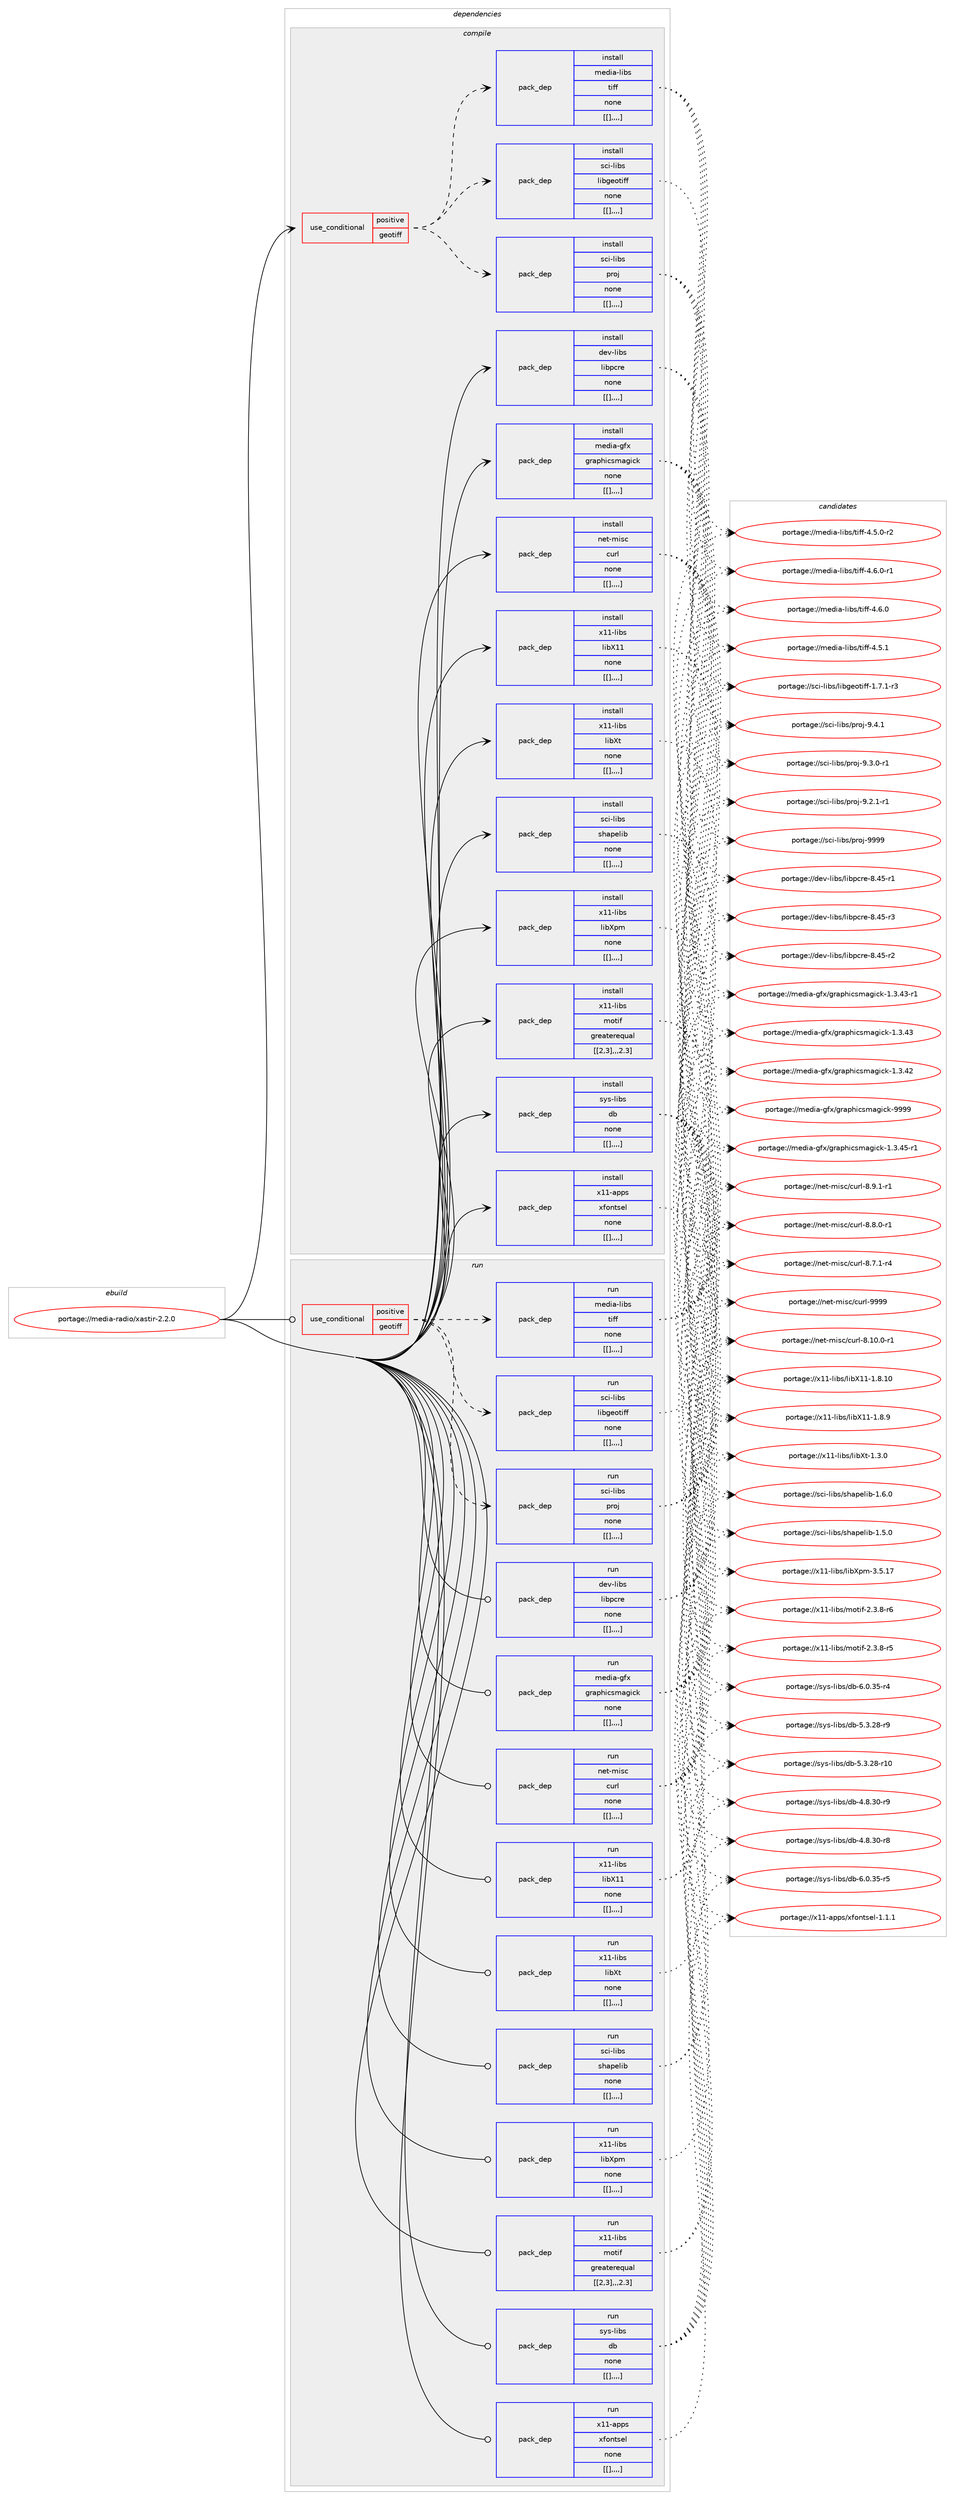 digraph prolog {

# *************
# Graph options
# *************

newrank=true;
concentrate=true;
compound=true;
graph [rankdir=LR,fontname=Helvetica,fontsize=10,ranksep=1.5];#, ranksep=2.5, nodesep=0.2];
edge  [arrowhead=vee];
node  [fontname=Helvetica,fontsize=10];

# **********
# The ebuild
# **********

subgraph cluster_leftcol {
color=gray;
label=<<i>ebuild</i>>;
id [label="portage://media-radio/xastir-2.2.0", color=red, width=4, href="../media-radio/xastir-2.2.0.svg"];
}

# ****************
# The dependencies
# ****************

subgraph cluster_midcol {
color=gray;
label=<<i>dependencies</i>>;
subgraph cluster_compile {
fillcolor="#eeeeee";
style=filled;
label=<<i>compile</i>>;
subgraph cond82613 {
dependency328178 [label=<<TABLE BORDER="0" CELLBORDER="1" CELLSPACING="0" CELLPADDING="4"><TR><TD ROWSPAN="3" CELLPADDING="10">use_conditional</TD></TR><TR><TD>positive</TD></TR><TR><TD>geotiff</TD></TR></TABLE>>, shape=none, color=red];
subgraph pack242973 {
dependency328179 [label=<<TABLE BORDER="0" CELLBORDER="1" CELLSPACING="0" CELLPADDING="4" WIDTH="220"><TR><TD ROWSPAN="6" CELLPADDING="30">pack_dep</TD></TR><TR><TD WIDTH="110">install</TD></TR><TR><TD>sci-libs</TD></TR><TR><TD>proj</TD></TR><TR><TD>none</TD></TR><TR><TD>[[],,,,]</TD></TR></TABLE>>, shape=none, color=blue];
}
dependency328178:e -> dependency328179:w [weight=20,style="dashed",arrowhead="vee"];
subgraph pack242974 {
dependency328180 [label=<<TABLE BORDER="0" CELLBORDER="1" CELLSPACING="0" CELLPADDING="4" WIDTH="220"><TR><TD ROWSPAN="6" CELLPADDING="30">pack_dep</TD></TR><TR><TD WIDTH="110">install</TD></TR><TR><TD>sci-libs</TD></TR><TR><TD>libgeotiff</TD></TR><TR><TD>none</TD></TR><TR><TD>[[],,,,]</TD></TR></TABLE>>, shape=none, color=blue];
}
dependency328178:e -> dependency328180:w [weight=20,style="dashed",arrowhead="vee"];
subgraph pack242975 {
dependency328181 [label=<<TABLE BORDER="0" CELLBORDER="1" CELLSPACING="0" CELLPADDING="4" WIDTH="220"><TR><TD ROWSPAN="6" CELLPADDING="30">pack_dep</TD></TR><TR><TD WIDTH="110">install</TD></TR><TR><TD>media-libs</TD></TR><TR><TD>tiff</TD></TR><TR><TD>none</TD></TR><TR><TD>[[],,,,]</TD></TR></TABLE>>, shape=none, color=blue];
}
dependency328178:e -> dependency328181:w [weight=20,style="dashed",arrowhead="vee"];
}
id:e -> dependency328178:w [weight=20,style="solid",arrowhead="vee"];
subgraph pack242976 {
dependency328182 [label=<<TABLE BORDER="0" CELLBORDER="1" CELLSPACING="0" CELLPADDING="4" WIDTH="220"><TR><TD ROWSPAN="6" CELLPADDING="30">pack_dep</TD></TR><TR><TD WIDTH="110">install</TD></TR><TR><TD>dev-libs</TD></TR><TR><TD>libpcre</TD></TR><TR><TD>none</TD></TR><TR><TD>[[],,,,]</TD></TR></TABLE>>, shape=none, color=blue];
}
id:e -> dependency328182:w [weight=20,style="solid",arrowhead="vee"];
subgraph pack242977 {
dependency328183 [label=<<TABLE BORDER="0" CELLBORDER="1" CELLSPACING="0" CELLPADDING="4" WIDTH="220"><TR><TD ROWSPAN="6" CELLPADDING="30">pack_dep</TD></TR><TR><TD WIDTH="110">install</TD></TR><TR><TD>media-gfx</TD></TR><TR><TD>graphicsmagick</TD></TR><TR><TD>none</TD></TR><TR><TD>[[],,,,]</TD></TR></TABLE>>, shape=none, color=blue];
}
id:e -> dependency328183:w [weight=20,style="solid",arrowhead="vee"];
subgraph pack242978 {
dependency328184 [label=<<TABLE BORDER="0" CELLBORDER="1" CELLSPACING="0" CELLPADDING="4" WIDTH="220"><TR><TD ROWSPAN="6" CELLPADDING="30">pack_dep</TD></TR><TR><TD WIDTH="110">install</TD></TR><TR><TD>net-misc</TD></TR><TR><TD>curl</TD></TR><TR><TD>none</TD></TR><TR><TD>[[],,,,]</TD></TR></TABLE>>, shape=none, color=blue];
}
id:e -> dependency328184:w [weight=20,style="solid",arrowhead="vee"];
subgraph pack242979 {
dependency328185 [label=<<TABLE BORDER="0" CELLBORDER="1" CELLSPACING="0" CELLPADDING="4" WIDTH="220"><TR><TD ROWSPAN="6" CELLPADDING="30">pack_dep</TD></TR><TR><TD WIDTH="110">install</TD></TR><TR><TD>sci-libs</TD></TR><TR><TD>shapelib</TD></TR><TR><TD>none</TD></TR><TR><TD>[[],,,,]</TD></TR></TABLE>>, shape=none, color=blue];
}
id:e -> dependency328185:w [weight=20,style="solid",arrowhead="vee"];
subgraph pack242980 {
dependency328186 [label=<<TABLE BORDER="0" CELLBORDER="1" CELLSPACING="0" CELLPADDING="4" WIDTH="220"><TR><TD ROWSPAN="6" CELLPADDING="30">pack_dep</TD></TR><TR><TD WIDTH="110">install</TD></TR><TR><TD>sys-libs</TD></TR><TR><TD>db</TD></TR><TR><TD>none</TD></TR><TR><TD>[[],,,,]</TD></TR></TABLE>>, shape=none, color=blue];
}
id:e -> dependency328186:w [weight=20,style="solid",arrowhead="vee"];
subgraph pack242981 {
dependency328187 [label=<<TABLE BORDER="0" CELLBORDER="1" CELLSPACING="0" CELLPADDING="4" WIDTH="220"><TR><TD ROWSPAN="6" CELLPADDING="30">pack_dep</TD></TR><TR><TD WIDTH="110">install</TD></TR><TR><TD>x11-apps</TD></TR><TR><TD>xfontsel</TD></TR><TR><TD>none</TD></TR><TR><TD>[[],,,,]</TD></TR></TABLE>>, shape=none, color=blue];
}
id:e -> dependency328187:w [weight=20,style="solid",arrowhead="vee"];
subgraph pack242982 {
dependency328188 [label=<<TABLE BORDER="0" CELLBORDER="1" CELLSPACING="0" CELLPADDING="4" WIDTH="220"><TR><TD ROWSPAN="6" CELLPADDING="30">pack_dep</TD></TR><TR><TD WIDTH="110">install</TD></TR><TR><TD>x11-libs</TD></TR><TR><TD>libX11</TD></TR><TR><TD>none</TD></TR><TR><TD>[[],,,,]</TD></TR></TABLE>>, shape=none, color=blue];
}
id:e -> dependency328188:w [weight=20,style="solid",arrowhead="vee"];
subgraph pack242983 {
dependency328189 [label=<<TABLE BORDER="0" CELLBORDER="1" CELLSPACING="0" CELLPADDING="4" WIDTH="220"><TR><TD ROWSPAN="6" CELLPADDING="30">pack_dep</TD></TR><TR><TD WIDTH="110">install</TD></TR><TR><TD>x11-libs</TD></TR><TR><TD>libXpm</TD></TR><TR><TD>none</TD></TR><TR><TD>[[],,,,]</TD></TR></TABLE>>, shape=none, color=blue];
}
id:e -> dependency328189:w [weight=20,style="solid",arrowhead="vee"];
subgraph pack242984 {
dependency328190 [label=<<TABLE BORDER="0" CELLBORDER="1" CELLSPACING="0" CELLPADDING="4" WIDTH="220"><TR><TD ROWSPAN="6" CELLPADDING="30">pack_dep</TD></TR><TR><TD WIDTH="110">install</TD></TR><TR><TD>x11-libs</TD></TR><TR><TD>libXt</TD></TR><TR><TD>none</TD></TR><TR><TD>[[],,,,]</TD></TR></TABLE>>, shape=none, color=blue];
}
id:e -> dependency328190:w [weight=20,style="solid",arrowhead="vee"];
subgraph pack242985 {
dependency328191 [label=<<TABLE BORDER="0" CELLBORDER="1" CELLSPACING="0" CELLPADDING="4" WIDTH="220"><TR><TD ROWSPAN="6" CELLPADDING="30">pack_dep</TD></TR><TR><TD WIDTH="110">install</TD></TR><TR><TD>x11-libs</TD></TR><TR><TD>motif</TD></TR><TR><TD>greaterequal</TD></TR><TR><TD>[[2,3],,,2.3]</TD></TR></TABLE>>, shape=none, color=blue];
}
id:e -> dependency328191:w [weight=20,style="solid",arrowhead="vee"];
}
subgraph cluster_compileandrun {
fillcolor="#eeeeee";
style=filled;
label=<<i>compile and run</i>>;
}
subgraph cluster_run {
fillcolor="#eeeeee";
style=filled;
label=<<i>run</i>>;
subgraph cond82614 {
dependency328192 [label=<<TABLE BORDER="0" CELLBORDER="1" CELLSPACING="0" CELLPADDING="4"><TR><TD ROWSPAN="3" CELLPADDING="10">use_conditional</TD></TR><TR><TD>positive</TD></TR><TR><TD>geotiff</TD></TR></TABLE>>, shape=none, color=red];
subgraph pack242986 {
dependency328193 [label=<<TABLE BORDER="0" CELLBORDER="1" CELLSPACING="0" CELLPADDING="4" WIDTH="220"><TR><TD ROWSPAN="6" CELLPADDING="30">pack_dep</TD></TR><TR><TD WIDTH="110">run</TD></TR><TR><TD>sci-libs</TD></TR><TR><TD>proj</TD></TR><TR><TD>none</TD></TR><TR><TD>[[],,,,]</TD></TR></TABLE>>, shape=none, color=blue];
}
dependency328192:e -> dependency328193:w [weight=20,style="dashed",arrowhead="vee"];
subgraph pack242987 {
dependency328194 [label=<<TABLE BORDER="0" CELLBORDER="1" CELLSPACING="0" CELLPADDING="4" WIDTH="220"><TR><TD ROWSPAN="6" CELLPADDING="30">pack_dep</TD></TR><TR><TD WIDTH="110">run</TD></TR><TR><TD>sci-libs</TD></TR><TR><TD>libgeotiff</TD></TR><TR><TD>none</TD></TR><TR><TD>[[],,,,]</TD></TR></TABLE>>, shape=none, color=blue];
}
dependency328192:e -> dependency328194:w [weight=20,style="dashed",arrowhead="vee"];
subgraph pack242988 {
dependency328195 [label=<<TABLE BORDER="0" CELLBORDER="1" CELLSPACING="0" CELLPADDING="4" WIDTH="220"><TR><TD ROWSPAN="6" CELLPADDING="30">pack_dep</TD></TR><TR><TD WIDTH="110">run</TD></TR><TR><TD>media-libs</TD></TR><TR><TD>tiff</TD></TR><TR><TD>none</TD></TR><TR><TD>[[],,,,]</TD></TR></TABLE>>, shape=none, color=blue];
}
dependency328192:e -> dependency328195:w [weight=20,style="dashed",arrowhead="vee"];
}
id:e -> dependency328192:w [weight=20,style="solid",arrowhead="odot"];
subgraph pack242989 {
dependency328196 [label=<<TABLE BORDER="0" CELLBORDER="1" CELLSPACING="0" CELLPADDING="4" WIDTH="220"><TR><TD ROWSPAN="6" CELLPADDING="30">pack_dep</TD></TR><TR><TD WIDTH="110">run</TD></TR><TR><TD>dev-libs</TD></TR><TR><TD>libpcre</TD></TR><TR><TD>none</TD></TR><TR><TD>[[],,,,]</TD></TR></TABLE>>, shape=none, color=blue];
}
id:e -> dependency328196:w [weight=20,style="solid",arrowhead="odot"];
subgraph pack242990 {
dependency328197 [label=<<TABLE BORDER="0" CELLBORDER="1" CELLSPACING="0" CELLPADDING="4" WIDTH="220"><TR><TD ROWSPAN="6" CELLPADDING="30">pack_dep</TD></TR><TR><TD WIDTH="110">run</TD></TR><TR><TD>media-gfx</TD></TR><TR><TD>graphicsmagick</TD></TR><TR><TD>none</TD></TR><TR><TD>[[],,,,]</TD></TR></TABLE>>, shape=none, color=blue];
}
id:e -> dependency328197:w [weight=20,style="solid",arrowhead="odot"];
subgraph pack242991 {
dependency328198 [label=<<TABLE BORDER="0" CELLBORDER="1" CELLSPACING="0" CELLPADDING="4" WIDTH="220"><TR><TD ROWSPAN="6" CELLPADDING="30">pack_dep</TD></TR><TR><TD WIDTH="110">run</TD></TR><TR><TD>net-misc</TD></TR><TR><TD>curl</TD></TR><TR><TD>none</TD></TR><TR><TD>[[],,,,]</TD></TR></TABLE>>, shape=none, color=blue];
}
id:e -> dependency328198:w [weight=20,style="solid",arrowhead="odot"];
subgraph pack242992 {
dependency328199 [label=<<TABLE BORDER="0" CELLBORDER="1" CELLSPACING="0" CELLPADDING="4" WIDTH="220"><TR><TD ROWSPAN="6" CELLPADDING="30">pack_dep</TD></TR><TR><TD WIDTH="110">run</TD></TR><TR><TD>sci-libs</TD></TR><TR><TD>shapelib</TD></TR><TR><TD>none</TD></TR><TR><TD>[[],,,,]</TD></TR></TABLE>>, shape=none, color=blue];
}
id:e -> dependency328199:w [weight=20,style="solid",arrowhead="odot"];
subgraph pack242993 {
dependency328200 [label=<<TABLE BORDER="0" CELLBORDER="1" CELLSPACING="0" CELLPADDING="4" WIDTH="220"><TR><TD ROWSPAN="6" CELLPADDING="30">pack_dep</TD></TR><TR><TD WIDTH="110">run</TD></TR><TR><TD>sys-libs</TD></TR><TR><TD>db</TD></TR><TR><TD>none</TD></TR><TR><TD>[[],,,,]</TD></TR></TABLE>>, shape=none, color=blue];
}
id:e -> dependency328200:w [weight=20,style="solid",arrowhead="odot"];
subgraph pack242994 {
dependency328201 [label=<<TABLE BORDER="0" CELLBORDER="1" CELLSPACING="0" CELLPADDING="4" WIDTH="220"><TR><TD ROWSPAN="6" CELLPADDING="30">pack_dep</TD></TR><TR><TD WIDTH="110">run</TD></TR><TR><TD>x11-apps</TD></TR><TR><TD>xfontsel</TD></TR><TR><TD>none</TD></TR><TR><TD>[[],,,,]</TD></TR></TABLE>>, shape=none, color=blue];
}
id:e -> dependency328201:w [weight=20,style="solid",arrowhead="odot"];
subgraph pack242995 {
dependency328202 [label=<<TABLE BORDER="0" CELLBORDER="1" CELLSPACING="0" CELLPADDING="4" WIDTH="220"><TR><TD ROWSPAN="6" CELLPADDING="30">pack_dep</TD></TR><TR><TD WIDTH="110">run</TD></TR><TR><TD>x11-libs</TD></TR><TR><TD>libX11</TD></TR><TR><TD>none</TD></TR><TR><TD>[[],,,,]</TD></TR></TABLE>>, shape=none, color=blue];
}
id:e -> dependency328202:w [weight=20,style="solid",arrowhead="odot"];
subgraph pack242996 {
dependency328203 [label=<<TABLE BORDER="0" CELLBORDER="1" CELLSPACING="0" CELLPADDING="4" WIDTH="220"><TR><TD ROWSPAN="6" CELLPADDING="30">pack_dep</TD></TR><TR><TD WIDTH="110">run</TD></TR><TR><TD>x11-libs</TD></TR><TR><TD>libXpm</TD></TR><TR><TD>none</TD></TR><TR><TD>[[],,,,]</TD></TR></TABLE>>, shape=none, color=blue];
}
id:e -> dependency328203:w [weight=20,style="solid",arrowhead="odot"];
subgraph pack242997 {
dependency328204 [label=<<TABLE BORDER="0" CELLBORDER="1" CELLSPACING="0" CELLPADDING="4" WIDTH="220"><TR><TD ROWSPAN="6" CELLPADDING="30">pack_dep</TD></TR><TR><TD WIDTH="110">run</TD></TR><TR><TD>x11-libs</TD></TR><TR><TD>libXt</TD></TR><TR><TD>none</TD></TR><TR><TD>[[],,,,]</TD></TR></TABLE>>, shape=none, color=blue];
}
id:e -> dependency328204:w [weight=20,style="solid",arrowhead="odot"];
subgraph pack242998 {
dependency328205 [label=<<TABLE BORDER="0" CELLBORDER="1" CELLSPACING="0" CELLPADDING="4" WIDTH="220"><TR><TD ROWSPAN="6" CELLPADDING="30">pack_dep</TD></TR><TR><TD WIDTH="110">run</TD></TR><TR><TD>x11-libs</TD></TR><TR><TD>motif</TD></TR><TR><TD>greaterequal</TD></TR><TR><TD>[[2,3],,,2.3]</TD></TR></TABLE>>, shape=none, color=blue];
}
id:e -> dependency328205:w [weight=20,style="solid",arrowhead="odot"];
}
}

# **************
# The candidates
# **************

subgraph cluster_choices {
rank=same;
color=gray;
label=<<i>candidates</i>>;

subgraph choice242973 {
color=black;
nodesep=1;
choice115991054510810598115471121141111064557575757 [label="portage://sci-libs/proj-9999", color=red, width=4,href="../sci-libs/proj-9999.svg"];
choice11599105451081059811547112114111106455746524649 [label="portage://sci-libs/proj-9.4.1", color=red, width=4,href="../sci-libs/proj-9.4.1.svg"];
choice115991054510810598115471121141111064557465146484511449 [label="portage://sci-libs/proj-9.3.0-r1", color=red, width=4,href="../sci-libs/proj-9.3.0-r1.svg"];
choice115991054510810598115471121141111064557465046494511449 [label="portage://sci-libs/proj-9.2.1-r1", color=red, width=4,href="../sci-libs/proj-9.2.1-r1.svg"];
dependency328179:e -> choice115991054510810598115471121141111064557575757:w [style=dotted,weight="100"];
dependency328179:e -> choice11599105451081059811547112114111106455746524649:w [style=dotted,weight="100"];
dependency328179:e -> choice115991054510810598115471121141111064557465146484511449:w [style=dotted,weight="100"];
dependency328179:e -> choice115991054510810598115471121141111064557465046494511449:w [style=dotted,weight="100"];
}
subgraph choice242974 {
color=black;
nodesep=1;
choice11599105451081059811547108105981031011111161051021024549465546494511451 [label="portage://sci-libs/libgeotiff-1.7.1-r3", color=red, width=4,href="../sci-libs/libgeotiff-1.7.1-r3.svg"];
dependency328180:e -> choice11599105451081059811547108105981031011111161051021024549465546494511451:w [style=dotted,weight="100"];
}
subgraph choice242975 {
color=black;
nodesep=1;
choice109101100105974510810598115471161051021024552465446484511449 [label="portage://media-libs/tiff-4.6.0-r1", color=red, width=4,href="../media-libs/tiff-4.6.0-r1.svg"];
choice10910110010597451081059811547116105102102455246544648 [label="portage://media-libs/tiff-4.6.0", color=red, width=4,href="../media-libs/tiff-4.6.0.svg"];
choice10910110010597451081059811547116105102102455246534649 [label="portage://media-libs/tiff-4.5.1", color=red, width=4,href="../media-libs/tiff-4.5.1.svg"];
choice109101100105974510810598115471161051021024552465346484511450 [label="portage://media-libs/tiff-4.5.0-r2", color=red, width=4,href="../media-libs/tiff-4.5.0-r2.svg"];
dependency328181:e -> choice109101100105974510810598115471161051021024552465446484511449:w [style=dotted,weight="100"];
dependency328181:e -> choice10910110010597451081059811547116105102102455246544648:w [style=dotted,weight="100"];
dependency328181:e -> choice10910110010597451081059811547116105102102455246534649:w [style=dotted,weight="100"];
dependency328181:e -> choice109101100105974510810598115471161051021024552465346484511450:w [style=dotted,weight="100"];
}
subgraph choice242976 {
color=black;
nodesep=1;
choice100101118451081059811547108105981129911410145564652534511451 [label="portage://dev-libs/libpcre-8.45-r3", color=red, width=4,href="../dev-libs/libpcre-8.45-r3.svg"];
choice100101118451081059811547108105981129911410145564652534511450 [label="portage://dev-libs/libpcre-8.45-r2", color=red, width=4,href="../dev-libs/libpcre-8.45-r2.svg"];
choice100101118451081059811547108105981129911410145564652534511449 [label="portage://dev-libs/libpcre-8.45-r1", color=red, width=4,href="../dev-libs/libpcre-8.45-r1.svg"];
dependency328182:e -> choice100101118451081059811547108105981129911410145564652534511451:w [style=dotted,weight="100"];
dependency328182:e -> choice100101118451081059811547108105981129911410145564652534511450:w [style=dotted,weight="100"];
dependency328182:e -> choice100101118451081059811547108105981129911410145564652534511449:w [style=dotted,weight="100"];
}
subgraph choice242977 {
color=black;
nodesep=1;
choice109101100105974510310212047103114971121041059911510997103105991074557575757 [label="portage://media-gfx/graphicsmagick-9999", color=red, width=4,href="../media-gfx/graphicsmagick-9999.svg"];
choice10910110010597451031021204710311497112104105991151099710310599107454946514652534511449 [label="portage://media-gfx/graphicsmagick-1.3.45-r1", color=red, width=4,href="../media-gfx/graphicsmagick-1.3.45-r1.svg"];
choice10910110010597451031021204710311497112104105991151099710310599107454946514652514511449 [label="portage://media-gfx/graphicsmagick-1.3.43-r1", color=red, width=4,href="../media-gfx/graphicsmagick-1.3.43-r1.svg"];
choice1091011001059745103102120471031149711210410599115109971031059910745494651465251 [label="portage://media-gfx/graphicsmagick-1.3.43", color=red, width=4,href="../media-gfx/graphicsmagick-1.3.43.svg"];
choice1091011001059745103102120471031149711210410599115109971031059910745494651465250 [label="portage://media-gfx/graphicsmagick-1.3.42", color=red, width=4,href="../media-gfx/graphicsmagick-1.3.42.svg"];
dependency328183:e -> choice109101100105974510310212047103114971121041059911510997103105991074557575757:w [style=dotted,weight="100"];
dependency328183:e -> choice10910110010597451031021204710311497112104105991151099710310599107454946514652534511449:w [style=dotted,weight="100"];
dependency328183:e -> choice10910110010597451031021204710311497112104105991151099710310599107454946514652514511449:w [style=dotted,weight="100"];
dependency328183:e -> choice1091011001059745103102120471031149711210410599115109971031059910745494651465251:w [style=dotted,weight="100"];
dependency328183:e -> choice1091011001059745103102120471031149711210410599115109971031059910745494651465250:w [style=dotted,weight="100"];
}
subgraph choice242978 {
color=black;
nodesep=1;
choice110101116451091051159947991171141084557575757 [label="portage://net-misc/curl-9999", color=red, width=4,href="../net-misc/curl-9999.svg"];
choice11010111645109105115994799117114108455646494846484511449 [label="portage://net-misc/curl-8.10.0-r1", color=red, width=4,href="../net-misc/curl-8.10.0-r1.svg"];
choice110101116451091051159947991171141084556465746494511449 [label="portage://net-misc/curl-8.9.1-r1", color=red, width=4,href="../net-misc/curl-8.9.1-r1.svg"];
choice110101116451091051159947991171141084556465646484511449 [label="portage://net-misc/curl-8.8.0-r1", color=red, width=4,href="../net-misc/curl-8.8.0-r1.svg"];
choice110101116451091051159947991171141084556465546494511452 [label="portage://net-misc/curl-8.7.1-r4", color=red, width=4,href="../net-misc/curl-8.7.1-r4.svg"];
dependency328184:e -> choice110101116451091051159947991171141084557575757:w [style=dotted,weight="100"];
dependency328184:e -> choice11010111645109105115994799117114108455646494846484511449:w [style=dotted,weight="100"];
dependency328184:e -> choice110101116451091051159947991171141084556465746494511449:w [style=dotted,weight="100"];
dependency328184:e -> choice110101116451091051159947991171141084556465646484511449:w [style=dotted,weight="100"];
dependency328184:e -> choice110101116451091051159947991171141084556465546494511452:w [style=dotted,weight="100"];
}
subgraph choice242979 {
color=black;
nodesep=1;
choice115991054510810598115471151049711210110810598454946544648 [label="portage://sci-libs/shapelib-1.6.0", color=red, width=4,href="../sci-libs/shapelib-1.6.0.svg"];
choice115991054510810598115471151049711210110810598454946534648 [label="portage://sci-libs/shapelib-1.5.0", color=red, width=4,href="../sci-libs/shapelib-1.5.0.svg"];
dependency328185:e -> choice115991054510810598115471151049711210110810598454946544648:w [style=dotted,weight="100"];
dependency328185:e -> choice115991054510810598115471151049711210110810598454946534648:w [style=dotted,weight="100"];
}
subgraph choice242980 {
color=black;
nodesep=1;
choice11512111545108105981154710098455446484651534511453 [label="portage://sys-libs/db-6.0.35-r5", color=red, width=4,href="../sys-libs/db-6.0.35-r5.svg"];
choice11512111545108105981154710098455446484651534511452 [label="portage://sys-libs/db-6.0.35-r4", color=red, width=4,href="../sys-libs/db-6.0.35-r4.svg"];
choice11512111545108105981154710098455346514650564511457 [label="portage://sys-libs/db-5.3.28-r9", color=red, width=4,href="../sys-libs/db-5.3.28-r9.svg"];
choice1151211154510810598115471009845534651465056451144948 [label="portage://sys-libs/db-5.3.28-r10", color=red, width=4,href="../sys-libs/db-5.3.28-r10.svg"];
choice11512111545108105981154710098455246564651484511457 [label="portage://sys-libs/db-4.8.30-r9", color=red, width=4,href="../sys-libs/db-4.8.30-r9.svg"];
choice11512111545108105981154710098455246564651484511456 [label="portage://sys-libs/db-4.8.30-r8", color=red, width=4,href="../sys-libs/db-4.8.30-r8.svg"];
dependency328186:e -> choice11512111545108105981154710098455446484651534511453:w [style=dotted,weight="100"];
dependency328186:e -> choice11512111545108105981154710098455446484651534511452:w [style=dotted,weight="100"];
dependency328186:e -> choice11512111545108105981154710098455346514650564511457:w [style=dotted,weight="100"];
dependency328186:e -> choice1151211154510810598115471009845534651465056451144948:w [style=dotted,weight="100"];
dependency328186:e -> choice11512111545108105981154710098455246564651484511457:w [style=dotted,weight="100"];
dependency328186:e -> choice11512111545108105981154710098455246564651484511456:w [style=dotted,weight="100"];
}
subgraph choice242981 {
color=black;
nodesep=1;
choice1204949459711211211547120102111110116115101108454946494649 [label="portage://x11-apps/xfontsel-1.1.1", color=red, width=4,href="../x11-apps/xfontsel-1.1.1.svg"];
dependency328187:e -> choice1204949459711211211547120102111110116115101108454946494649:w [style=dotted,weight="100"];
}
subgraph choice242982 {
color=black;
nodesep=1;
choice12049494510810598115471081059888494945494656464948 [label="portage://x11-libs/libX11-1.8.10", color=red, width=4,href="../x11-libs/libX11-1.8.10.svg"];
choice120494945108105981154710810598884949454946564657 [label="portage://x11-libs/libX11-1.8.9", color=red, width=4,href="../x11-libs/libX11-1.8.9.svg"];
dependency328188:e -> choice12049494510810598115471081059888494945494656464948:w [style=dotted,weight="100"];
dependency328188:e -> choice120494945108105981154710810598884949454946564657:w [style=dotted,weight="100"];
}
subgraph choice242983 {
color=black;
nodesep=1;
choice1204949451081059811547108105988811210945514653464955 [label="portage://x11-libs/libXpm-3.5.17", color=red, width=4,href="../x11-libs/libXpm-3.5.17.svg"];
dependency328189:e -> choice1204949451081059811547108105988811210945514653464955:w [style=dotted,weight="100"];
}
subgraph choice242984 {
color=black;
nodesep=1;
choice12049494510810598115471081059888116454946514648 [label="portage://x11-libs/libXt-1.3.0", color=red, width=4,href="../x11-libs/libXt-1.3.0.svg"];
dependency328190:e -> choice12049494510810598115471081059888116454946514648:w [style=dotted,weight="100"];
}
subgraph choice242985 {
color=black;
nodesep=1;
choice12049494510810598115471091111161051024550465146564511454 [label="portage://x11-libs/motif-2.3.8-r6", color=red, width=4,href="../x11-libs/motif-2.3.8-r6.svg"];
choice12049494510810598115471091111161051024550465146564511453 [label="portage://x11-libs/motif-2.3.8-r5", color=red, width=4,href="../x11-libs/motif-2.3.8-r5.svg"];
dependency328191:e -> choice12049494510810598115471091111161051024550465146564511454:w [style=dotted,weight="100"];
dependency328191:e -> choice12049494510810598115471091111161051024550465146564511453:w [style=dotted,weight="100"];
}
subgraph choice242986 {
color=black;
nodesep=1;
choice115991054510810598115471121141111064557575757 [label="portage://sci-libs/proj-9999", color=red, width=4,href="../sci-libs/proj-9999.svg"];
choice11599105451081059811547112114111106455746524649 [label="portage://sci-libs/proj-9.4.1", color=red, width=4,href="../sci-libs/proj-9.4.1.svg"];
choice115991054510810598115471121141111064557465146484511449 [label="portage://sci-libs/proj-9.3.0-r1", color=red, width=4,href="../sci-libs/proj-9.3.0-r1.svg"];
choice115991054510810598115471121141111064557465046494511449 [label="portage://sci-libs/proj-9.2.1-r1", color=red, width=4,href="../sci-libs/proj-9.2.1-r1.svg"];
dependency328193:e -> choice115991054510810598115471121141111064557575757:w [style=dotted,weight="100"];
dependency328193:e -> choice11599105451081059811547112114111106455746524649:w [style=dotted,weight="100"];
dependency328193:e -> choice115991054510810598115471121141111064557465146484511449:w [style=dotted,weight="100"];
dependency328193:e -> choice115991054510810598115471121141111064557465046494511449:w [style=dotted,weight="100"];
}
subgraph choice242987 {
color=black;
nodesep=1;
choice11599105451081059811547108105981031011111161051021024549465546494511451 [label="portage://sci-libs/libgeotiff-1.7.1-r3", color=red, width=4,href="../sci-libs/libgeotiff-1.7.1-r3.svg"];
dependency328194:e -> choice11599105451081059811547108105981031011111161051021024549465546494511451:w [style=dotted,weight="100"];
}
subgraph choice242988 {
color=black;
nodesep=1;
choice109101100105974510810598115471161051021024552465446484511449 [label="portage://media-libs/tiff-4.6.0-r1", color=red, width=4,href="../media-libs/tiff-4.6.0-r1.svg"];
choice10910110010597451081059811547116105102102455246544648 [label="portage://media-libs/tiff-4.6.0", color=red, width=4,href="../media-libs/tiff-4.6.0.svg"];
choice10910110010597451081059811547116105102102455246534649 [label="portage://media-libs/tiff-4.5.1", color=red, width=4,href="../media-libs/tiff-4.5.1.svg"];
choice109101100105974510810598115471161051021024552465346484511450 [label="portage://media-libs/tiff-4.5.0-r2", color=red, width=4,href="../media-libs/tiff-4.5.0-r2.svg"];
dependency328195:e -> choice109101100105974510810598115471161051021024552465446484511449:w [style=dotted,weight="100"];
dependency328195:e -> choice10910110010597451081059811547116105102102455246544648:w [style=dotted,weight="100"];
dependency328195:e -> choice10910110010597451081059811547116105102102455246534649:w [style=dotted,weight="100"];
dependency328195:e -> choice109101100105974510810598115471161051021024552465346484511450:w [style=dotted,weight="100"];
}
subgraph choice242989 {
color=black;
nodesep=1;
choice100101118451081059811547108105981129911410145564652534511451 [label="portage://dev-libs/libpcre-8.45-r3", color=red, width=4,href="../dev-libs/libpcre-8.45-r3.svg"];
choice100101118451081059811547108105981129911410145564652534511450 [label="portage://dev-libs/libpcre-8.45-r2", color=red, width=4,href="../dev-libs/libpcre-8.45-r2.svg"];
choice100101118451081059811547108105981129911410145564652534511449 [label="portage://dev-libs/libpcre-8.45-r1", color=red, width=4,href="../dev-libs/libpcre-8.45-r1.svg"];
dependency328196:e -> choice100101118451081059811547108105981129911410145564652534511451:w [style=dotted,weight="100"];
dependency328196:e -> choice100101118451081059811547108105981129911410145564652534511450:w [style=dotted,weight="100"];
dependency328196:e -> choice100101118451081059811547108105981129911410145564652534511449:w [style=dotted,weight="100"];
}
subgraph choice242990 {
color=black;
nodesep=1;
choice109101100105974510310212047103114971121041059911510997103105991074557575757 [label="portage://media-gfx/graphicsmagick-9999", color=red, width=4,href="../media-gfx/graphicsmagick-9999.svg"];
choice10910110010597451031021204710311497112104105991151099710310599107454946514652534511449 [label="portage://media-gfx/graphicsmagick-1.3.45-r1", color=red, width=4,href="../media-gfx/graphicsmagick-1.3.45-r1.svg"];
choice10910110010597451031021204710311497112104105991151099710310599107454946514652514511449 [label="portage://media-gfx/graphicsmagick-1.3.43-r1", color=red, width=4,href="../media-gfx/graphicsmagick-1.3.43-r1.svg"];
choice1091011001059745103102120471031149711210410599115109971031059910745494651465251 [label="portage://media-gfx/graphicsmagick-1.3.43", color=red, width=4,href="../media-gfx/graphicsmagick-1.3.43.svg"];
choice1091011001059745103102120471031149711210410599115109971031059910745494651465250 [label="portage://media-gfx/graphicsmagick-1.3.42", color=red, width=4,href="../media-gfx/graphicsmagick-1.3.42.svg"];
dependency328197:e -> choice109101100105974510310212047103114971121041059911510997103105991074557575757:w [style=dotted,weight="100"];
dependency328197:e -> choice10910110010597451031021204710311497112104105991151099710310599107454946514652534511449:w [style=dotted,weight="100"];
dependency328197:e -> choice10910110010597451031021204710311497112104105991151099710310599107454946514652514511449:w [style=dotted,weight="100"];
dependency328197:e -> choice1091011001059745103102120471031149711210410599115109971031059910745494651465251:w [style=dotted,weight="100"];
dependency328197:e -> choice1091011001059745103102120471031149711210410599115109971031059910745494651465250:w [style=dotted,weight="100"];
}
subgraph choice242991 {
color=black;
nodesep=1;
choice110101116451091051159947991171141084557575757 [label="portage://net-misc/curl-9999", color=red, width=4,href="../net-misc/curl-9999.svg"];
choice11010111645109105115994799117114108455646494846484511449 [label="portage://net-misc/curl-8.10.0-r1", color=red, width=4,href="../net-misc/curl-8.10.0-r1.svg"];
choice110101116451091051159947991171141084556465746494511449 [label="portage://net-misc/curl-8.9.1-r1", color=red, width=4,href="../net-misc/curl-8.9.1-r1.svg"];
choice110101116451091051159947991171141084556465646484511449 [label="portage://net-misc/curl-8.8.0-r1", color=red, width=4,href="../net-misc/curl-8.8.0-r1.svg"];
choice110101116451091051159947991171141084556465546494511452 [label="portage://net-misc/curl-8.7.1-r4", color=red, width=4,href="../net-misc/curl-8.7.1-r4.svg"];
dependency328198:e -> choice110101116451091051159947991171141084557575757:w [style=dotted,weight="100"];
dependency328198:e -> choice11010111645109105115994799117114108455646494846484511449:w [style=dotted,weight="100"];
dependency328198:e -> choice110101116451091051159947991171141084556465746494511449:w [style=dotted,weight="100"];
dependency328198:e -> choice110101116451091051159947991171141084556465646484511449:w [style=dotted,weight="100"];
dependency328198:e -> choice110101116451091051159947991171141084556465546494511452:w [style=dotted,weight="100"];
}
subgraph choice242992 {
color=black;
nodesep=1;
choice115991054510810598115471151049711210110810598454946544648 [label="portage://sci-libs/shapelib-1.6.0", color=red, width=4,href="../sci-libs/shapelib-1.6.0.svg"];
choice115991054510810598115471151049711210110810598454946534648 [label="portage://sci-libs/shapelib-1.5.0", color=red, width=4,href="../sci-libs/shapelib-1.5.0.svg"];
dependency328199:e -> choice115991054510810598115471151049711210110810598454946544648:w [style=dotted,weight="100"];
dependency328199:e -> choice115991054510810598115471151049711210110810598454946534648:w [style=dotted,weight="100"];
}
subgraph choice242993 {
color=black;
nodesep=1;
choice11512111545108105981154710098455446484651534511453 [label="portage://sys-libs/db-6.0.35-r5", color=red, width=4,href="../sys-libs/db-6.0.35-r5.svg"];
choice11512111545108105981154710098455446484651534511452 [label="portage://sys-libs/db-6.0.35-r4", color=red, width=4,href="../sys-libs/db-6.0.35-r4.svg"];
choice11512111545108105981154710098455346514650564511457 [label="portage://sys-libs/db-5.3.28-r9", color=red, width=4,href="../sys-libs/db-5.3.28-r9.svg"];
choice1151211154510810598115471009845534651465056451144948 [label="portage://sys-libs/db-5.3.28-r10", color=red, width=4,href="../sys-libs/db-5.3.28-r10.svg"];
choice11512111545108105981154710098455246564651484511457 [label="portage://sys-libs/db-4.8.30-r9", color=red, width=4,href="../sys-libs/db-4.8.30-r9.svg"];
choice11512111545108105981154710098455246564651484511456 [label="portage://sys-libs/db-4.8.30-r8", color=red, width=4,href="../sys-libs/db-4.8.30-r8.svg"];
dependency328200:e -> choice11512111545108105981154710098455446484651534511453:w [style=dotted,weight="100"];
dependency328200:e -> choice11512111545108105981154710098455446484651534511452:w [style=dotted,weight="100"];
dependency328200:e -> choice11512111545108105981154710098455346514650564511457:w [style=dotted,weight="100"];
dependency328200:e -> choice1151211154510810598115471009845534651465056451144948:w [style=dotted,weight="100"];
dependency328200:e -> choice11512111545108105981154710098455246564651484511457:w [style=dotted,weight="100"];
dependency328200:e -> choice11512111545108105981154710098455246564651484511456:w [style=dotted,weight="100"];
}
subgraph choice242994 {
color=black;
nodesep=1;
choice1204949459711211211547120102111110116115101108454946494649 [label="portage://x11-apps/xfontsel-1.1.1", color=red, width=4,href="../x11-apps/xfontsel-1.1.1.svg"];
dependency328201:e -> choice1204949459711211211547120102111110116115101108454946494649:w [style=dotted,weight="100"];
}
subgraph choice242995 {
color=black;
nodesep=1;
choice12049494510810598115471081059888494945494656464948 [label="portage://x11-libs/libX11-1.8.10", color=red, width=4,href="../x11-libs/libX11-1.8.10.svg"];
choice120494945108105981154710810598884949454946564657 [label="portage://x11-libs/libX11-1.8.9", color=red, width=4,href="../x11-libs/libX11-1.8.9.svg"];
dependency328202:e -> choice12049494510810598115471081059888494945494656464948:w [style=dotted,weight="100"];
dependency328202:e -> choice120494945108105981154710810598884949454946564657:w [style=dotted,weight="100"];
}
subgraph choice242996 {
color=black;
nodesep=1;
choice1204949451081059811547108105988811210945514653464955 [label="portage://x11-libs/libXpm-3.5.17", color=red, width=4,href="../x11-libs/libXpm-3.5.17.svg"];
dependency328203:e -> choice1204949451081059811547108105988811210945514653464955:w [style=dotted,weight="100"];
}
subgraph choice242997 {
color=black;
nodesep=1;
choice12049494510810598115471081059888116454946514648 [label="portage://x11-libs/libXt-1.3.0", color=red, width=4,href="../x11-libs/libXt-1.3.0.svg"];
dependency328204:e -> choice12049494510810598115471081059888116454946514648:w [style=dotted,weight="100"];
}
subgraph choice242998 {
color=black;
nodesep=1;
choice12049494510810598115471091111161051024550465146564511454 [label="portage://x11-libs/motif-2.3.8-r6", color=red, width=4,href="../x11-libs/motif-2.3.8-r6.svg"];
choice12049494510810598115471091111161051024550465146564511453 [label="portage://x11-libs/motif-2.3.8-r5", color=red, width=4,href="../x11-libs/motif-2.3.8-r5.svg"];
dependency328205:e -> choice12049494510810598115471091111161051024550465146564511454:w [style=dotted,weight="100"];
dependency328205:e -> choice12049494510810598115471091111161051024550465146564511453:w [style=dotted,weight="100"];
}
}

}
